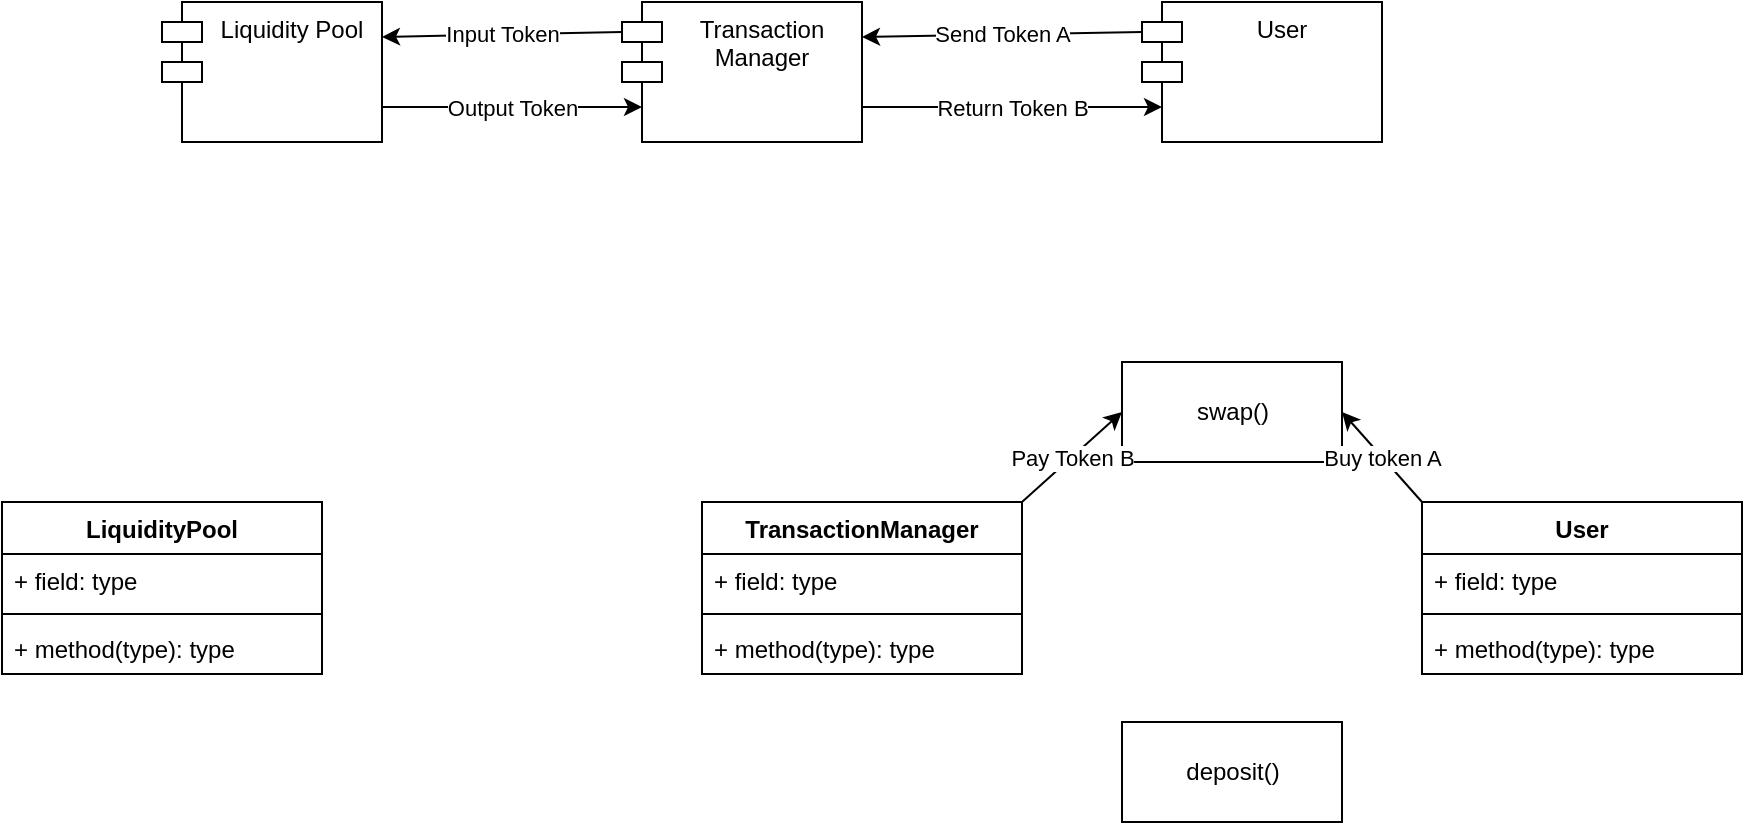<mxfile version="13.10.5" type="device"><diagram name="Page-1" id="5f0bae14-7c28-e335-631c-24af17079c00"><mxGraphModel dx="946" dy="589" grid="1" gridSize="10" guides="1" tooltips="1" connect="1" arrows="1" fold="1" page="1" pageScale="1" pageWidth="1100" pageHeight="850" background="#ffffff" math="0" shadow="0"><root><mxCell id="0"/><mxCell id="1" parent="0"/><mxCell id="w0wWPuoA3gjV0mM85XMx-1" value="Liquidity Pool" style="shape=module;align=left;spacingLeft=20;align=center;verticalAlign=top;" vertex="1" parent="1"><mxGeometry x="160" y="220" width="110" height="70" as="geometry"/></mxCell><mxCell id="w0wWPuoA3gjV0mM85XMx-2" value="Transaction&#10;Manager" style="shape=module;align=left;spacingLeft=20;align=center;verticalAlign=top;" vertex="1" parent="1"><mxGeometry x="390" y="220" width="120" height="70" as="geometry"/></mxCell><mxCell id="w0wWPuoA3gjV0mM85XMx-3" value="User" style="shape=module;align=left;spacingLeft=20;align=center;verticalAlign=top;" vertex="1" parent="1"><mxGeometry x="650" y="220" width="120" height="70" as="geometry"/></mxCell><mxCell id="w0wWPuoA3gjV0mM85XMx-4" value="" style="endArrow=classic;html=1;entryX=1;entryY=0.25;entryDx=0;entryDy=0;exitX=0;exitY=0;exitDx=0;exitDy=15;exitPerimeter=0;" edge="1" parent="1" source="w0wWPuoA3gjV0mM85XMx-3" target="w0wWPuoA3gjV0mM85XMx-2"><mxGeometry relative="1" as="geometry"><mxPoint x="450" y="370" as="sourcePoint"/><mxPoint x="550" y="370" as="targetPoint"/></mxGeometry></mxCell><mxCell id="w0wWPuoA3gjV0mM85XMx-5" value="Send Token A" style="edgeLabel;resizable=0;html=1;align=center;verticalAlign=middle;" connectable="0" vertex="1" parent="w0wWPuoA3gjV0mM85XMx-4"><mxGeometry relative="1" as="geometry"/></mxCell><mxCell id="w0wWPuoA3gjV0mM85XMx-6" value="daa" style="endArrow=classic;html=1;exitX=0;exitY=0;exitDx=0;exitDy=15;exitPerimeter=0;entryX=1;entryY=0.25;entryDx=0;entryDy=0;" edge="1" parent="1" source="w0wWPuoA3gjV0mM85XMx-2" target="w0wWPuoA3gjV0mM85XMx-1"><mxGeometry relative="1" as="geometry"><mxPoint x="320" y="350" as="sourcePoint"/><mxPoint x="420" y="350" as="targetPoint"/></mxGeometry></mxCell><mxCell id="w0wWPuoA3gjV0mM85XMx-7" value="Input Token" style="edgeLabel;resizable=0;html=1;align=center;verticalAlign=middle;" connectable="0" vertex="1" parent="w0wWPuoA3gjV0mM85XMx-6"><mxGeometry relative="1" as="geometry"/></mxCell><mxCell id="w0wWPuoA3gjV0mM85XMx-8" value="Output Token" style="endArrow=classic;html=1;exitX=1;exitY=0.75;exitDx=0;exitDy=0;entryX=0;entryY=0.75;entryDx=10;entryDy=0;entryPerimeter=0;" edge="1" parent="1" source="w0wWPuoA3gjV0mM85XMx-1" target="w0wWPuoA3gjV0mM85XMx-2"><mxGeometry relative="1" as="geometry"><mxPoint x="300" y="340" as="sourcePoint"/><mxPoint x="400" y="340" as="targetPoint"/></mxGeometry></mxCell><mxCell id="w0wWPuoA3gjV0mM85XMx-10" value="Return Token B" style="endArrow=classic;html=1;exitX=1;exitY=0.75;exitDx=0;exitDy=0;entryX=0;entryY=0.75;entryDx=10;entryDy=0;entryPerimeter=0;" edge="1" parent="1" source="w0wWPuoA3gjV0mM85XMx-2" target="w0wWPuoA3gjV0mM85XMx-3"><mxGeometry relative="1" as="geometry"><mxPoint x="540" y="340" as="sourcePoint"/><mxPoint x="640" y="340" as="targetPoint"/></mxGeometry></mxCell><mxCell id="w0wWPuoA3gjV0mM85XMx-12" value="LiquidityPool" style="swimlane;fontStyle=1;align=center;verticalAlign=top;childLayout=stackLayout;horizontal=1;startSize=26;horizontalStack=0;resizeParent=1;resizeParentMax=0;resizeLast=0;collapsible=1;marginBottom=0;" vertex="1" parent="1"><mxGeometry x="80" y="470" width="160" height="86" as="geometry"/></mxCell><mxCell id="w0wWPuoA3gjV0mM85XMx-13" value="+ field: type" style="text;strokeColor=none;fillColor=none;align=left;verticalAlign=top;spacingLeft=4;spacingRight=4;overflow=hidden;rotatable=0;points=[[0,0.5],[1,0.5]];portConstraint=eastwest;" vertex="1" parent="w0wWPuoA3gjV0mM85XMx-12"><mxGeometry y="26" width="160" height="26" as="geometry"/></mxCell><mxCell id="w0wWPuoA3gjV0mM85XMx-14" value="" style="line;strokeWidth=1;fillColor=none;align=left;verticalAlign=middle;spacingTop=-1;spacingLeft=3;spacingRight=3;rotatable=0;labelPosition=right;points=[];portConstraint=eastwest;" vertex="1" parent="w0wWPuoA3gjV0mM85XMx-12"><mxGeometry y="52" width="160" height="8" as="geometry"/></mxCell><mxCell id="w0wWPuoA3gjV0mM85XMx-15" value="+ method(type): type" style="text;strokeColor=none;fillColor=none;align=left;verticalAlign=top;spacingLeft=4;spacingRight=4;overflow=hidden;rotatable=0;points=[[0,0.5],[1,0.5]];portConstraint=eastwest;" vertex="1" parent="w0wWPuoA3gjV0mM85XMx-12"><mxGeometry y="60" width="160" height="26" as="geometry"/></mxCell><mxCell id="w0wWPuoA3gjV0mM85XMx-16" value="User" style="swimlane;fontStyle=1;align=center;verticalAlign=top;childLayout=stackLayout;horizontal=1;startSize=26;horizontalStack=0;resizeParent=1;resizeParentMax=0;resizeLast=0;collapsible=1;marginBottom=0;" vertex="1" parent="1"><mxGeometry x="790" y="470" width="160" height="86" as="geometry"/></mxCell><mxCell id="w0wWPuoA3gjV0mM85XMx-17" value="+ field: type" style="text;strokeColor=none;fillColor=none;align=left;verticalAlign=top;spacingLeft=4;spacingRight=4;overflow=hidden;rotatable=0;points=[[0,0.5],[1,0.5]];portConstraint=eastwest;" vertex="1" parent="w0wWPuoA3gjV0mM85XMx-16"><mxGeometry y="26" width="160" height="26" as="geometry"/></mxCell><mxCell id="w0wWPuoA3gjV0mM85XMx-18" value="" style="line;strokeWidth=1;fillColor=none;align=left;verticalAlign=middle;spacingTop=-1;spacingLeft=3;spacingRight=3;rotatable=0;labelPosition=right;points=[];portConstraint=eastwest;" vertex="1" parent="w0wWPuoA3gjV0mM85XMx-16"><mxGeometry y="52" width="160" height="8" as="geometry"/></mxCell><mxCell id="w0wWPuoA3gjV0mM85XMx-19" value="+ method(type): type" style="text;strokeColor=none;fillColor=none;align=left;verticalAlign=top;spacingLeft=4;spacingRight=4;overflow=hidden;rotatable=0;points=[[0,0.5],[1,0.5]];portConstraint=eastwest;" vertex="1" parent="w0wWPuoA3gjV0mM85XMx-16"><mxGeometry y="60" width="160" height="26" as="geometry"/></mxCell><mxCell id="w0wWPuoA3gjV0mM85XMx-20" value="TransactionManager" style="swimlane;fontStyle=1;align=center;verticalAlign=top;childLayout=stackLayout;horizontal=1;startSize=26;horizontalStack=0;resizeParent=1;resizeParentMax=0;resizeLast=0;collapsible=1;marginBottom=0;" vertex="1" parent="1"><mxGeometry x="430" y="470" width="160" height="86" as="geometry"/></mxCell><mxCell id="w0wWPuoA3gjV0mM85XMx-21" value="+ field: type" style="text;strokeColor=none;fillColor=none;align=left;verticalAlign=top;spacingLeft=4;spacingRight=4;overflow=hidden;rotatable=0;points=[[0,0.5],[1,0.5]];portConstraint=eastwest;" vertex="1" parent="w0wWPuoA3gjV0mM85XMx-20"><mxGeometry y="26" width="160" height="26" as="geometry"/></mxCell><mxCell id="w0wWPuoA3gjV0mM85XMx-22" value="" style="line;strokeWidth=1;fillColor=none;align=left;verticalAlign=middle;spacingTop=-1;spacingLeft=3;spacingRight=3;rotatable=0;labelPosition=right;points=[];portConstraint=eastwest;" vertex="1" parent="w0wWPuoA3gjV0mM85XMx-20"><mxGeometry y="52" width="160" height="8" as="geometry"/></mxCell><mxCell id="w0wWPuoA3gjV0mM85XMx-23" value="+ method(type): type" style="text;strokeColor=none;fillColor=none;align=left;verticalAlign=top;spacingLeft=4;spacingRight=4;overflow=hidden;rotatable=0;points=[[0,0.5],[1,0.5]];portConstraint=eastwest;" vertex="1" parent="w0wWPuoA3gjV0mM85XMx-20"><mxGeometry y="60" width="160" height="26" as="geometry"/></mxCell><mxCell id="w0wWPuoA3gjV0mM85XMx-24" value="swap()" style="html=1;" vertex="1" parent="1"><mxGeometry x="640" y="400" width="110" height="50" as="geometry"/></mxCell><mxCell id="w0wWPuoA3gjV0mM85XMx-25" value="deposit()" style="html=1;" vertex="1" parent="1"><mxGeometry x="640" y="580" width="110" height="50" as="geometry"/></mxCell><mxCell id="w0wWPuoA3gjV0mM85XMx-27" value="" style="endArrow=classic;html=1;exitX=0;exitY=0;exitDx=0;exitDy=0;entryX=1;entryY=0.5;entryDx=0;entryDy=0;" edge="1" parent="1" source="w0wWPuoA3gjV0mM85XMx-16" target="w0wWPuoA3gjV0mM85XMx-24"><mxGeometry relative="1" as="geometry"><mxPoint x="800" y="400" as="sourcePoint"/><mxPoint x="900" y="400" as="targetPoint"/></mxGeometry></mxCell><mxCell id="w0wWPuoA3gjV0mM85XMx-28" value="Buy token A" style="edgeLabel;resizable=0;html=1;align=center;verticalAlign=middle;" connectable="0" vertex="1" parent="w0wWPuoA3gjV0mM85XMx-27"><mxGeometry relative="1" as="geometry"/></mxCell><mxCell id="w0wWPuoA3gjV0mM85XMx-29" value="" style="endArrow=classic;html=1;exitX=1;exitY=0;exitDx=0;exitDy=0;entryX=0;entryY=0.5;entryDx=0;entryDy=0;" edge="1" parent="1" source="w0wWPuoA3gjV0mM85XMx-20" target="w0wWPuoA3gjV0mM85XMx-24"><mxGeometry relative="1" as="geometry"><mxPoint x="480" y="420" as="sourcePoint"/><mxPoint x="580" y="420" as="targetPoint"/></mxGeometry></mxCell><mxCell id="w0wWPuoA3gjV0mM85XMx-30" value="Pay Token B" style="edgeLabel;resizable=0;html=1;align=center;verticalAlign=middle;" connectable="0" vertex="1" parent="w0wWPuoA3gjV0mM85XMx-29"><mxGeometry relative="1" as="geometry"/></mxCell></root></mxGraphModel></diagram></mxfile>